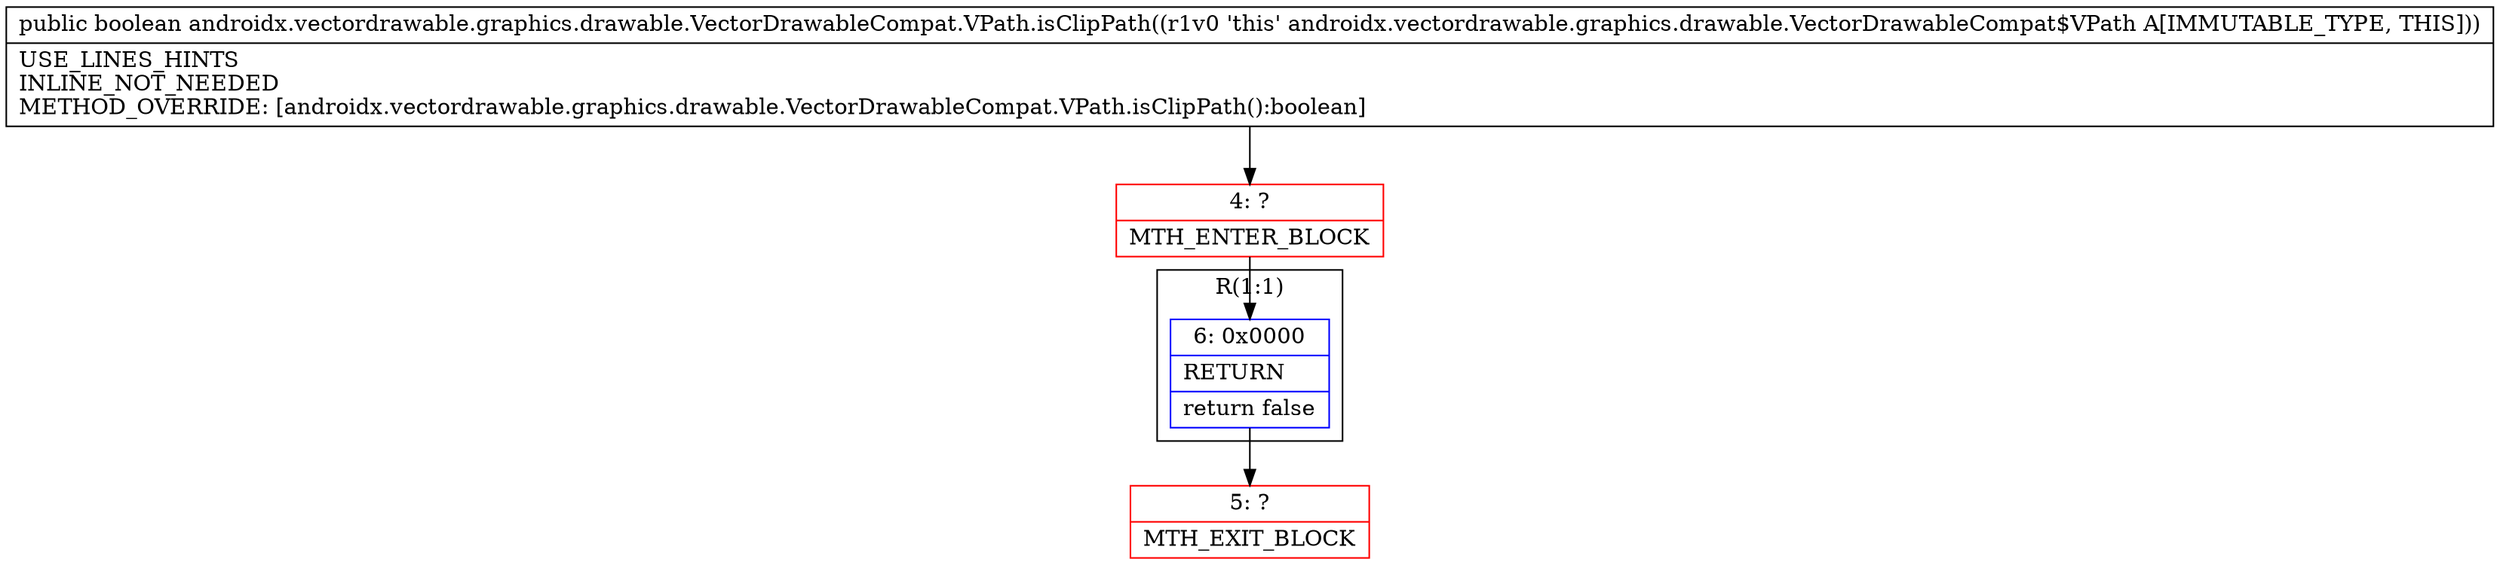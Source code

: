 digraph "CFG forandroidx.vectordrawable.graphics.drawable.VectorDrawableCompat.VPath.isClipPath()Z" {
subgraph cluster_Region_1930306178 {
label = "R(1:1)";
node [shape=record,color=blue];
Node_6 [shape=record,label="{6\:\ 0x0000|RETURN\l|return false\l}"];
}
Node_4 [shape=record,color=red,label="{4\:\ ?|MTH_ENTER_BLOCK\l}"];
Node_5 [shape=record,color=red,label="{5\:\ ?|MTH_EXIT_BLOCK\l}"];
MethodNode[shape=record,label="{public boolean androidx.vectordrawable.graphics.drawable.VectorDrawableCompat.VPath.isClipPath((r1v0 'this' androidx.vectordrawable.graphics.drawable.VectorDrawableCompat$VPath A[IMMUTABLE_TYPE, THIS]))  | USE_LINES_HINTS\lINLINE_NOT_NEEDED\lMETHOD_OVERRIDE: [androidx.vectordrawable.graphics.drawable.VectorDrawableCompat.VPath.isClipPath():boolean]\l}"];
MethodNode -> Node_4;Node_6 -> Node_5;
Node_4 -> Node_6;
}

